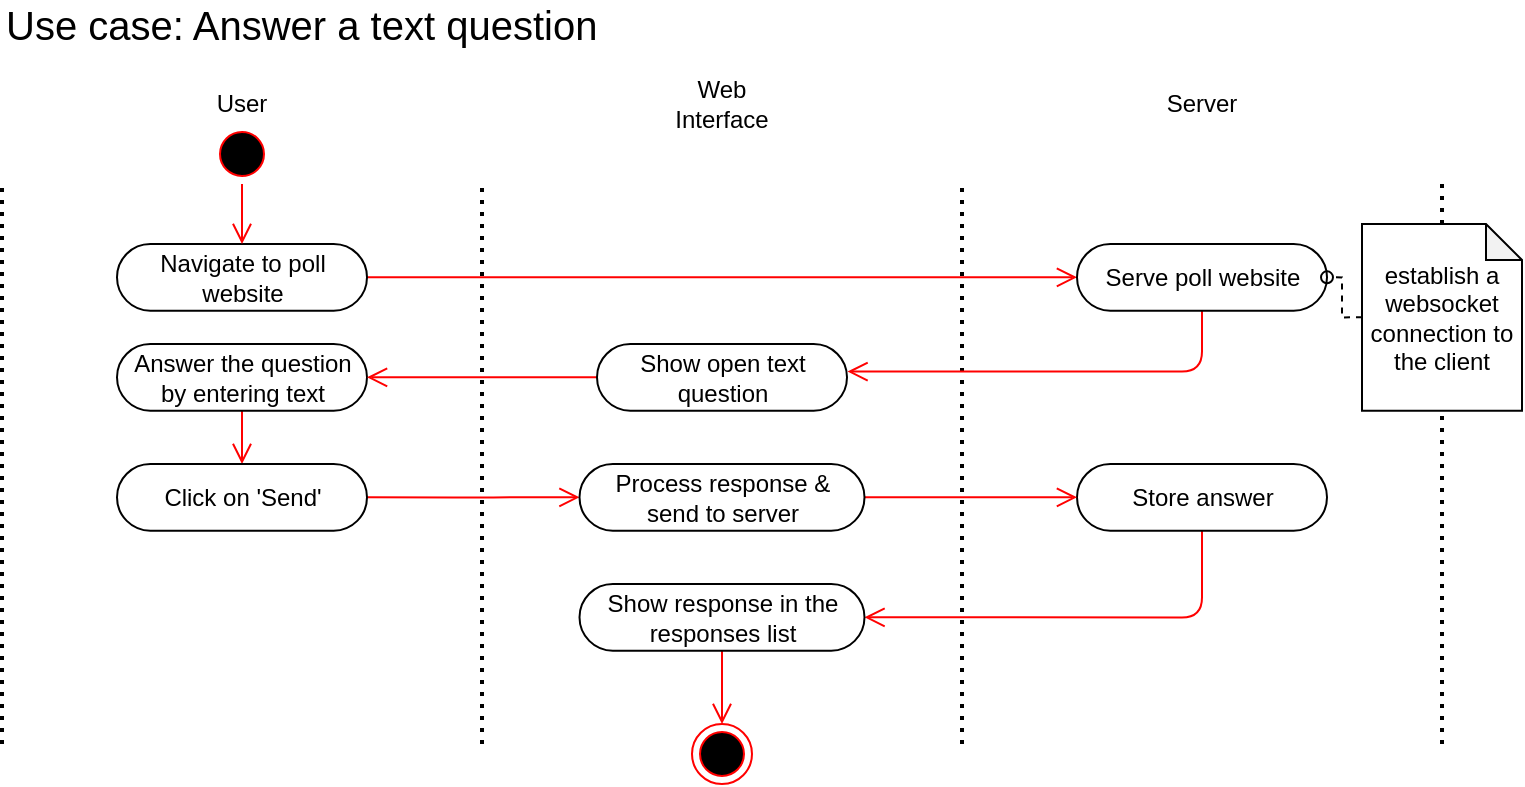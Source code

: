 <mxfile version="14.5.1" type="device" pages="2"><diagram id="GocrfeRS6b1qpwub8BYD" name="Answer Text Question"><mxGraphModel dx="1005" dy="1732" grid="1" gridSize="10" guides="1" tooltips="1" connect="1" arrows="1" fold="1" page="1" pageScale="1" pageWidth="827" pageHeight="1169" math="0" shadow="0"><root><mxCell id="0"/><mxCell id="1" parent="0"/><mxCell id="xQHifoGdtHOiYe6AteHw-1" value="" style="endArrow=none;dashed=1;html=1;strokeWidth=2;dashPattern=1 2;" parent="1" edge="1"><mxGeometry width="50" height="50" relative="1" as="geometry"><mxPoint x="280" y="320" as="sourcePoint"/><mxPoint x="280" y="40" as="targetPoint"/></mxGeometry></mxCell><mxCell id="xQHifoGdtHOiYe6AteHw-3" value="" style="endArrow=none;dashed=1;html=1;dashPattern=1 2;strokeWidth=2;" parent="1" edge="1"><mxGeometry width="50" height="50" relative="1" as="geometry"><mxPoint x="520" y="320" as="sourcePoint"/><mxPoint x="520" y="40" as="targetPoint"/></mxGeometry></mxCell><mxCell id="xQHifoGdtHOiYe6AteHw-4" value="" style="endArrow=none;dashed=1;html=1;dashPattern=1 2;strokeWidth=2;" parent="1" source="xa9O5fO6tUGQ5WJ2Tqk_-3" edge="1"><mxGeometry width="50" height="50" relative="1" as="geometry"><mxPoint x="760" y="360" as="sourcePoint"/><mxPoint x="760" y="40" as="targetPoint"/></mxGeometry></mxCell><mxCell id="xQHifoGdtHOiYe6AteHw-5" value="" style="endArrow=none;dashed=1;html=1;dashPattern=1 2;strokeWidth=2;" parent="1" edge="1"><mxGeometry width="50" height="50" relative="1" as="geometry"><mxPoint x="40" y="320" as="sourcePoint"/><mxPoint x="40" y="40" as="targetPoint"/></mxGeometry></mxCell><mxCell id="xQHifoGdtHOiYe6AteHw-6" value="User" style="text;html=1;strokeColor=none;fillColor=none;align=center;verticalAlign=middle;whiteSpace=wrap;rounded=0;" parent="1" vertex="1"><mxGeometry x="140" y="-10" width="40" height="20" as="geometry"/></mxCell><mxCell id="xQHifoGdtHOiYe6AteHw-7" value="Web Interface" style="text;html=1;strokeColor=none;fillColor=none;align=center;verticalAlign=middle;whiteSpace=wrap;rounded=0;" parent="1" vertex="1"><mxGeometry x="380" y="-10" width="40" height="20" as="geometry"/></mxCell><mxCell id="xQHifoGdtHOiYe6AteHw-9" value="Server" style="text;html=1;strokeColor=none;fillColor=none;align=center;verticalAlign=middle;whiteSpace=wrap;rounded=0;" parent="1" vertex="1"><mxGeometry x="620" y="-10" width="40" height="20" as="geometry"/></mxCell><mxCell id="xa9O5fO6tUGQ5WJ2Tqk_-2" style="edgeStyle=orthogonalEdgeStyle;rounded=1;orthogonalLoop=1;jettySize=auto;html=1;exitX=1;exitY=0.5;exitDx=0;exitDy=0;entryX=0;entryY=0.5;entryDx=0;entryDy=0;endArrow=open;endFill=0;verticalAlign=bottom;strokeColor=#ff0000;endSize=8;" parent="1" source="xQHifoGdtHOiYe6AteHw-13" target="xQHifoGdtHOiYe6AteHw-17" edge="1"><mxGeometry relative="1" as="geometry"/></mxCell><mxCell id="xQHifoGdtHOiYe6AteHw-13" value="Navigate to poll website" style="rounded=1;whiteSpace=wrap;html=1;arcSize=50;fillColor=none;" parent="1" vertex="1"><mxGeometry x="97.5" y="70" width="125" height="33.33" as="geometry"/></mxCell><mxCell id="Z-THqPlw0pmxt4akJai7-1" style="edgeStyle=orthogonalEdgeStyle;orthogonalLoop=1;jettySize=auto;html=1;endArrow=open;endFill=0;entryX=1.002;entryY=0.413;entryDx=0;entryDy=0;entryPerimeter=0;rounded=1;verticalAlign=bottom;strokeColor=#ff0000;endSize=8;exitX=0.5;exitY=1;exitDx=0;exitDy=0;" parent="1" target="xa9O5fO6tUGQ5WJ2Tqk_-1" edge="1" source="xQHifoGdtHOiYe6AteHw-17"><mxGeometry relative="1" as="geometry"><mxPoint x="578" y="95" as="sourcePoint"/><mxPoint x="490" y="95" as="targetPoint"/><Array as="points"><mxPoint x="640" y="134"/></Array></mxGeometry></mxCell><mxCell id="xQHifoGdtHOiYe6AteHw-17" value="Serve poll website" style="rounded=1;whiteSpace=wrap;html=1;arcSize=50;fillColor=none;" parent="1" vertex="1"><mxGeometry x="577.5" y="70" width="125" height="33.33" as="geometry"/></mxCell><mxCell id="Z-THqPlw0pmxt4akJai7-16" style="edgeStyle=orthogonalEdgeStyle;rounded=1;orthogonalLoop=1;jettySize=auto;html=1;exitX=0.5;exitY=1;exitDx=0;exitDy=0;entryX=1;entryY=0.5;entryDx=0;entryDy=0;endArrow=open;endFill=0;verticalAlign=bottom;strokeColor=#ff0000;endSize=8;" parent="1" source="xQHifoGdtHOiYe6AteHw-30" target="Z-THqPlw0pmxt4akJai7-11" edge="1"><mxGeometry relative="1" as="geometry"/></mxCell><mxCell id="xQHifoGdtHOiYe6AteHw-30" value="Store answer" style="rounded=1;whiteSpace=wrap;html=1;arcSize=50;fillColor=none;" parent="1" vertex="1"><mxGeometry x="577.5" y="180" width="125" height="33.33" as="geometry"/></mxCell><mxCell id="xQHifoGdtHOiYe6AteHw-41" value="" style="ellipse;html=1;shape=endState;fillColor=#000000;strokeColor=#ff0000;" parent="1" vertex="1"><mxGeometry x="385" y="310" width="30" height="30" as="geometry"/></mxCell><mxCell id="xQHifoGdtHOiYe6AteHw-42" value="" style="ellipse;html=1;shape=startState;fillColor=#000000;strokeColor=#ff0000;" parent="1" vertex="1"><mxGeometry x="145" y="10" width="30" height="30" as="geometry"/></mxCell><mxCell id="xQHifoGdtHOiYe6AteHw-43" value="" style="edgeStyle=orthogonalEdgeStyle;html=1;verticalAlign=bottom;endArrow=open;endSize=8;strokeColor=#ff0000;entryX=0.5;entryY=0;entryDx=0;entryDy=0;endFill=0;" parent="1" source="xQHifoGdtHOiYe6AteHw-42" target="xQHifoGdtHOiYe6AteHw-13" edge="1"><mxGeometry relative="1" as="geometry"><mxPoint x="160" y="50" as="targetPoint"/></mxGeometry></mxCell><mxCell id="xQHifoGdtHOiYe6AteHw-62" value="Use case: Answer a text question" style="text;html=1;strokeColor=none;fillColor=none;align=left;verticalAlign=middle;whiteSpace=wrap;rounded=0;fontSize=20;" parent="1" vertex="1"><mxGeometry x="40" y="-50" width="320" height="20" as="geometry"/></mxCell><mxCell id="Z-THqPlw0pmxt4akJai7-3" style="edgeStyle=orthogonalEdgeStyle;rounded=1;orthogonalLoop=1;jettySize=auto;html=1;exitX=0.5;exitY=1;exitDx=0;exitDy=0;entryX=0.5;entryY=0;entryDx=0;entryDy=0;endArrow=open;endFill=0;verticalAlign=bottom;strokeColor=#ff0000;endSize=8;" parent="1" source="mo-25rlrMZRseZjnQNnw-1" target="mo-25rlrMZRseZjnQNnw-2" edge="1"><mxGeometry relative="1" as="geometry"/></mxCell><mxCell id="mo-25rlrMZRseZjnQNnw-1" value="Answer the question by entering text" style="rounded=1;whiteSpace=wrap;html=1;arcSize=50;fillColor=none;" parent="1" vertex="1"><mxGeometry x="97.5" y="120" width="125" height="33.33" as="geometry"/></mxCell><mxCell id="Z-THqPlw0pmxt4akJai7-7" style="edgeStyle=orthogonalEdgeStyle;rounded=1;orthogonalLoop=1;jettySize=auto;html=1;exitX=1;exitY=0.5;exitDx=0;exitDy=0;endArrow=open;endFill=0;verticalAlign=bottom;strokeColor=#ff0000;endSize=8;" parent="1" source="mo-25rlrMZRseZjnQNnw-2" target="Z-THqPlw0pmxt4akJai7-4" edge="1"><mxGeometry relative="1" as="geometry"/></mxCell><mxCell id="mo-25rlrMZRseZjnQNnw-2" value="Click on 'Send'" style="rounded=1;whiteSpace=wrap;html=1;arcSize=50;fillColor=none;" parent="1" vertex="1"><mxGeometry x="97.5" y="179.99" width="125" height="33.34" as="geometry"/></mxCell><mxCell id="Z-THqPlw0pmxt4akJai7-2" style="edgeStyle=orthogonalEdgeStyle;rounded=1;orthogonalLoop=1;jettySize=auto;html=1;exitX=0;exitY=0.5;exitDx=0;exitDy=0;entryX=1;entryY=0.5;entryDx=0;entryDy=0;endArrow=open;endFill=0;verticalAlign=bottom;strokeColor=#ff0000;endSize=8;" parent="1" source="xa9O5fO6tUGQ5WJ2Tqk_-1" target="mo-25rlrMZRseZjnQNnw-1" edge="1"><mxGeometry relative="1" as="geometry"/></mxCell><mxCell id="xa9O5fO6tUGQ5WJ2Tqk_-1" value="Show open text question" style="rounded=1;whiteSpace=wrap;html=1;arcSize=50;fillColor=none;" parent="1" vertex="1"><mxGeometry x="337.5" y="120" width="125" height="33.33" as="geometry"/></mxCell><mxCell id="xa9O5fO6tUGQ5WJ2Tqk_-5" style="edgeStyle=orthogonalEdgeStyle;rounded=0;orthogonalLoop=1;jettySize=auto;html=1;exitX=0;exitY=0.5;exitDx=0;exitDy=0;exitPerimeter=0;dashed=1;endArrow=oval;endFill=0;entryX=1;entryY=0.5;entryDx=0;entryDy=0;" parent="1" source="xa9O5fO6tUGQ5WJ2Tqk_-3" edge="1" target="xQHifoGdtHOiYe6AteHw-17"><mxGeometry relative="1" as="geometry"><mxPoint x="710" y="87" as="targetPoint"/><Array as="points"><mxPoint x="710" y="107"/><mxPoint x="710" y="87"/></Array></mxGeometry></mxCell><mxCell id="Z-THqPlw0pmxt4akJai7-12" style="edgeStyle=orthogonalEdgeStyle;rounded=1;orthogonalLoop=1;jettySize=auto;html=1;exitX=1;exitY=0.5;exitDx=0;exitDy=0;entryX=0;entryY=0.5;entryDx=0;entryDy=0;endArrow=open;endFill=0;verticalAlign=bottom;strokeColor=#ff0000;endSize=8;" parent="1" source="Z-THqPlw0pmxt4akJai7-4" target="xQHifoGdtHOiYe6AteHw-30" edge="1"><mxGeometry relative="1" as="geometry"/></mxCell><mxCell id="Z-THqPlw0pmxt4akJai7-4" value="Process response &amp;amp;&lt;br&gt;send to server" style="rounded=1;whiteSpace=wrap;html=1;arcSize=50;fillColor=none;" parent="1" vertex="1"><mxGeometry x="328.75" y="180" width="142.5" height="33.33" as="geometry"/></mxCell><mxCell id="xa9O5fO6tUGQ5WJ2Tqk_-3" value="establish a websocket connection to the client" style="shape=note;whiteSpace=wrap;html=1;backgroundOutline=1;darkOpacity=0.05;rounded=1;fillColor=none;arcSize=50;size=18;" parent="1" vertex="1"><mxGeometry x="720" y="59.99" width="80" height="93.34" as="geometry"/></mxCell><mxCell id="Z-THqPlw0pmxt4akJai7-10" value="" style="endArrow=none;dashed=1;html=1;dashPattern=1 2;strokeWidth=2;" parent="1" target="xa9O5fO6tUGQ5WJ2Tqk_-3" edge="1"><mxGeometry width="50" height="50" relative="1" as="geometry"><mxPoint x="760" y="320" as="sourcePoint"/><mxPoint x="760" y="40" as="targetPoint"/></mxGeometry></mxCell><mxCell id="Z-THqPlw0pmxt4akJai7-14" style="edgeStyle=orthogonalEdgeStyle;rounded=1;orthogonalLoop=1;jettySize=auto;html=1;exitX=0.5;exitY=1;exitDx=0;exitDy=0;entryX=0.5;entryY=0;entryDx=0;entryDy=0;endArrow=open;endFill=0;verticalAlign=bottom;strokeColor=#ff0000;endSize=8;" parent="1" source="Z-THqPlw0pmxt4akJai7-11" target="xQHifoGdtHOiYe6AteHw-41" edge="1"><mxGeometry relative="1" as="geometry"/></mxCell><mxCell id="Z-THqPlw0pmxt4akJai7-11" value="Show response in the responses list" style="rounded=1;whiteSpace=wrap;html=1;arcSize=50;fillColor=none;" parent="1" vertex="1"><mxGeometry x="328.75" y="240" width="142.5" height="33.33" as="geometry"/></mxCell></root></mxGraphModel></diagram><diagram name="Edit custom URL (Slug)" id="_lvKjRBeuOZBUeMchcrq"><mxGraphModel dx="1455" dy="1985" grid="1" gridSize="10" guides="1" tooltips="1" connect="1" arrows="1" fold="1" page="1" pageScale="1" pageWidth="827" pageHeight="1169" math="0" shadow="0"><root><mxCell id="NbC--YN4KRJ78ox2QFAl-0"/><mxCell id="NbC--YN4KRJ78ox2QFAl-1" parent="NbC--YN4KRJ78ox2QFAl-0"/><mxCell id="NbC--YN4KRJ78ox2QFAl-2" value="" style="endArrow=none;dashed=1;html=1;strokeWidth=2;dashPattern=1 2;" parent="NbC--YN4KRJ78ox2QFAl-1" edge="1"><mxGeometry width="50" height="50" relative="1" as="geometry"><mxPoint x="280" y="320" as="sourcePoint"/><mxPoint x="280" y="40" as="targetPoint"/></mxGeometry></mxCell><mxCell id="NbC--YN4KRJ78ox2QFAl-3" value="" style="endArrow=none;dashed=1;html=1;dashPattern=1 2;strokeWidth=2;" parent="NbC--YN4KRJ78ox2QFAl-1" edge="1"><mxGeometry width="50" height="50" relative="1" as="geometry"><mxPoint x="520" y="320" as="sourcePoint"/><mxPoint x="520" y="40" as="targetPoint"/></mxGeometry></mxCell><mxCell id="NbC--YN4KRJ78ox2QFAl-4" value="" style="endArrow=none;dashed=1;html=1;dashPattern=1 2;strokeWidth=2;" parent="NbC--YN4KRJ78ox2QFAl-1" edge="1"><mxGeometry width="50" height="50" relative="1" as="geometry"><mxPoint x="760" y="320" as="sourcePoint"/><mxPoint x="760" y="40" as="targetPoint"/></mxGeometry></mxCell><mxCell id="NbC--YN4KRJ78ox2QFAl-5" value="" style="endArrow=none;dashed=1;html=1;dashPattern=1 2;strokeWidth=2;" parent="NbC--YN4KRJ78ox2QFAl-1" edge="1"><mxGeometry width="50" height="50" relative="1" as="geometry"><mxPoint x="40" y="320" as="sourcePoint"/><mxPoint x="40" y="40" as="targetPoint"/></mxGeometry></mxCell><mxCell id="NbC--YN4KRJ78ox2QFAl-6" value="User" style="text;html=1;strokeColor=none;fillColor=none;align=center;verticalAlign=middle;whiteSpace=wrap;rounded=0;" parent="NbC--YN4KRJ78ox2QFAl-1" vertex="1"><mxGeometry x="140" y="-10" width="40" height="20" as="geometry"/></mxCell><mxCell id="NbC--YN4KRJ78ox2QFAl-7" value="Web Interface" style="text;html=1;strokeColor=none;fillColor=none;align=center;verticalAlign=middle;whiteSpace=wrap;rounded=0;" parent="NbC--YN4KRJ78ox2QFAl-1" vertex="1"><mxGeometry x="380" y="-10" width="40" height="20" as="geometry"/></mxCell><mxCell id="NbC--YN4KRJ78ox2QFAl-8" value="Server" style="text;html=1;strokeColor=none;fillColor=none;align=center;verticalAlign=middle;whiteSpace=wrap;rounded=0;" parent="NbC--YN4KRJ78ox2QFAl-1" vertex="1"><mxGeometry x="620" y="-10" width="40" height="20" as="geometry"/></mxCell><mxCell id="NbC--YN4KRJ78ox2QFAl-10" value="Open poll" style="rounded=1;whiteSpace=wrap;html=1;arcSize=50;fillColor=none;" parent="NbC--YN4KRJ78ox2QFAl-1" vertex="1"><mxGeometry x="97.5" y="70" width="125" height="33.33" as="geometry"/></mxCell><mxCell id="NbC--YN4KRJ78ox2QFAl-15" value="" style="ellipse;html=1;shape=endState;fillColor=#000000;strokeColor=#ff0000;" parent="NbC--YN4KRJ78ox2QFAl-1" vertex="1"><mxGeometry x="625" y="310" width="30" height="30" as="geometry"/></mxCell><mxCell id="NbC--YN4KRJ78ox2QFAl-16" value="" style="ellipse;html=1;shape=startState;fillColor=#000000;strokeColor=#ff0000;" parent="NbC--YN4KRJ78ox2QFAl-1" vertex="1"><mxGeometry x="145" y="10" width="30" height="30" as="geometry"/></mxCell><mxCell id="NbC--YN4KRJ78ox2QFAl-17" value="" style="edgeStyle=orthogonalEdgeStyle;html=1;verticalAlign=bottom;endArrow=open;endSize=8;strokeColor=#ff0000;entryX=0.5;entryY=0;entryDx=0;entryDy=0;endFill=0;" parent="NbC--YN4KRJ78ox2QFAl-1" target="NbC--YN4KRJ78ox2QFAl-10" edge="1"><mxGeometry relative="1" as="geometry"><mxPoint x="160" y="50" as="targetPoint"/><mxPoint x="160" y="40" as="sourcePoint"/></mxGeometry></mxCell><mxCell id="NbC--YN4KRJ78ox2QFAl-18" value="Use case: Edit custom URL (Slug)" style="text;html=1;strokeColor=none;fillColor=none;align=left;verticalAlign=middle;whiteSpace=wrap;rounded=0;fontSize=20;" parent="NbC--YN4KRJ78ox2QFAl-1" vertex="1"><mxGeometry x="40" y="-50" width="320" height="20" as="geometry"/></mxCell><mxCell id="leUC8cfPe_rcKMbl9k5S-0" style="edgeStyle=orthogonalEdgeStyle;rounded=1;orthogonalLoop=1;jettySize=auto;html=1;exitX=1;exitY=0.5;exitDx=0;exitDy=0;entryX=0;entryY=0.5;entryDx=0;entryDy=0;endArrow=open;endFill=0;verticalAlign=bottom;strokeColor=#ff0000;endSize=8;" parent="NbC--YN4KRJ78ox2QFAl-1" source="NbC--YN4KRJ78ox2QFAl-20" target="NbC--YN4KRJ78ox2QFAl-31" edge="1"><mxGeometry relative="1" as="geometry"/></mxCell><mxCell id="NbC--YN4KRJ78ox2QFAl-20" value="Enter custom slug&lt;br&gt;for URL" style="rounded=1;whiteSpace=wrap;html=1;arcSize=50;fillColor=none;" parent="NbC--YN4KRJ78ox2QFAl-1" vertex="1"><mxGeometry x="97.5" y="130" width="125" height="33.33" as="geometry"/></mxCell><mxCell id="NbC--YN4KRJ78ox2QFAl-30" value="no" style="edgeStyle=orthogonalEdgeStyle;rounded=1;orthogonalLoop=1;jettySize=auto;html=1;exitX=0.5;exitY=1;exitDx=0;exitDy=0;entryX=0;entryY=0.5;entryDx=0;entryDy=0;endArrow=open;endFill=0;verticalAlign=bottom;strokeColor=#ff0000;endSize=8;labelBackgroundColor=none;" parent="NbC--YN4KRJ78ox2QFAl-1" source="leUC8cfPe_rcKMbl9k5S-2" target="leUC8cfPe_rcKMbl9k5S-10" edge="1"><mxGeometry x="-0.294" relative="1" as="geometry"><mxPoint as="offset"/></mxGeometry></mxCell><mxCell id="NbC--YN4KRJ78ox2QFAl-31" value="Check if slug is&lt;br&gt;already in use" style="rounded=1;whiteSpace=wrap;html=1;arcSize=50;fillColor=none;" parent="NbC--YN4KRJ78ox2QFAl-1" vertex="1"><mxGeometry x="568.75" y="130" width="142.5" height="33.33" as="geometry"/></mxCell><mxCell id="NbC--YN4KRJ78ox2QFAl-32" value="" style="edgeStyle=orthogonalEdgeStyle;html=1;verticalAlign=bottom;endArrow=open;endSize=8;strokeColor=#ff0000;entryX=0.5;entryY=0;entryDx=0;entryDy=0;endFill=0;exitX=0.5;exitY=1;exitDx=0;exitDy=0;" parent="NbC--YN4KRJ78ox2QFAl-1" source="NbC--YN4KRJ78ox2QFAl-10" target="NbC--YN4KRJ78ox2QFAl-20" edge="1"><mxGeometry relative="1" as="geometry"><mxPoint x="170" y="80" as="targetPoint"/><mxPoint x="170" y="50" as="sourcePoint"/></mxGeometry></mxCell><mxCell id="leUC8cfPe_rcKMbl9k5S-9" value="yes" style="edgeStyle=orthogonalEdgeStyle;orthogonalLoop=1;jettySize=auto;html=1;exitX=0.5;exitY=0;exitDx=0;exitDy=0;exitPerimeter=0;entryX=1;entryY=0.5;entryDx=0;entryDy=0;endArrow=open;endFill=0;endSize=8;strokeColor=#ff0000;labelBackgroundColor=none;" parent="NbC--YN4KRJ78ox2QFAl-1" source="leUC8cfPe_rcKMbl9k5S-2" target="leUC8cfPe_rcKMbl9k5S-7" edge="1"><mxGeometry x="-0.356" y="-16" relative="1" as="geometry"><Array as="points"><mxPoint x="455" y="187"/></Array><mxPoint x="15" y="9" as="offset"/></mxGeometry></mxCell><mxCell id="leUC8cfPe_rcKMbl9k5S-2" value="" style="strokeWidth=2;html=1;shape=mxgraph.flowchart.decision;whiteSpace=wrap;" parent="NbC--YN4KRJ78ox2QFAl-1" vertex="1"><mxGeometry x="430" y="203.33" width="50" height="50" as="geometry"/></mxCell><mxCell id="leUC8cfPe_rcKMbl9k5S-3" style="edgeStyle=orthogonalEdgeStyle;rounded=1;orthogonalLoop=1;jettySize=auto;html=1;exitX=0.5;exitY=1;exitDx=0;exitDy=0;entryX=1;entryY=0.5;entryDx=0;entryDy=0;endArrow=open;endFill=0;verticalAlign=bottom;strokeColor=#ff0000;endSize=8;entryPerimeter=0;" parent="NbC--YN4KRJ78ox2QFAl-1" source="NbC--YN4KRJ78ox2QFAl-31" target="leUC8cfPe_rcKMbl9k5S-2" edge="1"><mxGeometry relative="1" as="geometry"><mxPoint x="640" y="163.33" as="sourcePoint"/><mxPoint x="400" y="310" as="targetPoint"/></mxGeometry></mxCell><mxCell id="leUC8cfPe_rcKMbl9k5S-4" value="Slug already used?" style="text;html=1;strokeColor=none;fillColor=none;align=center;verticalAlign=middle;whiteSpace=wrap;rounded=0;" parent="NbC--YN4KRJ78ox2QFAl-1" vertex="1"><mxGeometry x="310" y="218.33" width="120" height="20" as="geometry"/></mxCell><mxCell id="leUC8cfPe_rcKMbl9k5S-8" style="edgeStyle=orthogonalEdgeStyle;orthogonalLoop=1;jettySize=auto;html=1;exitX=0;exitY=0.5;exitDx=0;exitDy=0;entryX=0;entryY=0.5;entryDx=0;entryDy=0;endArrow=open;endFill=0;endSize=8;strokeColor=#ff0000;" parent="NbC--YN4KRJ78ox2QFAl-1" source="leUC8cfPe_rcKMbl9k5S-7" target="NbC--YN4KRJ78ox2QFAl-20" edge="1"><mxGeometry relative="1" as="geometry"/></mxCell><mxCell id="leUC8cfPe_rcKMbl9k5S-7" value="Prompt to choose another slug" style="rounded=1;whiteSpace=wrap;html=1;arcSize=50;fillColor=none;" parent="NbC--YN4KRJ78ox2QFAl-1" vertex="1"><mxGeometry x="295" y="170" width="125" height="33.33" as="geometry"/></mxCell><mxCell id="leUC8cfPe_rcKMbl9k5S-11" style="edgeStyle=orthogonalEdgeStyle;orthogonalLoop=1;jettySize=auto;html=1;exitX=0.5;exitY=1;exitDx=0;exitDy=0;entryX=0.5;entryY=0;entryDx=0;entryDy=0;labelBackgroundColor=none;endArrow=open;endFill=0;endSize=8;strokeColor=#ff0000;" parent="NbC--YN4KRJ78ox2QFAl-1" source="leUC8cfPe_rcKMbl9k5S-10" target="NbC--YN4KRJ78ox2QFAl-15" edge="1"><mxGeometry relative="1" as="geometry"/></mxCell><mxCell id="leUC8cfPe_rcKMbl9k5S-10" value="Save new slug" style="rounded=1;whiteSpace=wrap;html=1;arcSize=50;fillColor=none;" parent="NbC--YN4KRJ78ox2QFAl-1" vertex="1"><mxGeometry x="568.75" y="260" width="142.5" height="33.33" as="geometry"/></mxCell></root></mxGraphModel></diagram></mxfile>